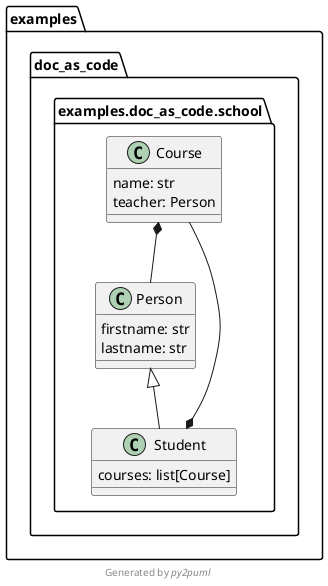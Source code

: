 @startuml examples.doc_as_code
namespace examples.doc_as_code.school {}
class examples.doc_as_code.school.Course {
  name: str
  teacher: Person
}
class examples.doc_as_code.school.Person {
  firstname: str
  lastname: str
}
class examples.doc_as_code.school.Student {
  courses: list[Course]
}
examples.doc_as_code.school.Course *-- examples.doc_as_code.school.Person
examples.doc_as_code.school.Student *-- examples.doc_as_code.school.Course
examples.doc_as_code.school.Person <|-- examples.doc_as_code.school.Student
footer Generated by //py2puml//
@enduml

